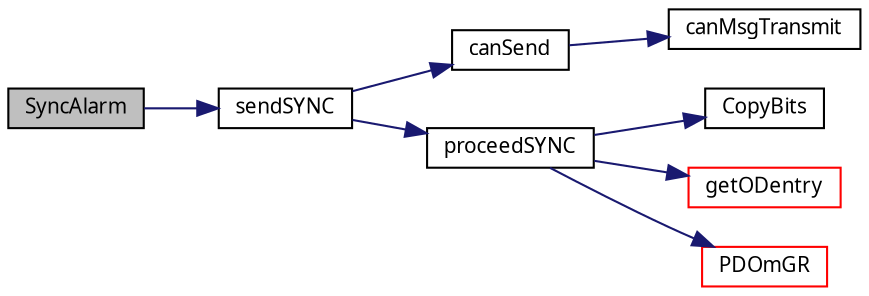 digraph G
{
  edge [fontname="FreeSans.ttf",fontsize=10,labelfontname="FreeSans.ttf",labelfontsize=10];
  node [fontname="FreeSans.ttf",fontsize=10,shape=record];
  rankdir=LR;
  Node1 [label="SyncAlarm",height=0.2,width=0.4,color="black", fillcolor="grey75", style="filled" fontcolor="black"];
  Node1 -> Node2 [color="midnightblue",fontsize=10,style="solid",fontname="FreeSans.ttf"];
  Node2 [label="sendSYNC",height=0.2,width=0.4,color="black", fillcolor="white", style="filled",URL="$sync_8c.html#0bcc501eb14c12365ffbaa3453905b50"];
  Node2 -> Node3 [color="midnightblue",fontsize=10,style="solid",fontname="FreeSans.ttf"];
  Node3 [label="canSend",height=0.2,width=0.4,color="black", fillcolor="white", style="filled",URL="$canOpenDriver_8c.html#b57b4b3c000e9f61135175495e874977"];
  Node3 -> Node4 [color="midnightblue",fontsize=10,style="solid",fontname="FreeSans.ttf"];
  Node4 [label="canMsgTransmit",height=0.2,width=0.4,color="black", fillcolor="white", style="filled",URL="$canOpenDriver_8c.html#2f2d1ed55cfd9d7f85883f8d70d318ba"];
  Node2 -> Node5 [color="midnightblue",fontsize=10,style="solid",fontname="FreeSans.ttf"];
  Node5 [label="proceedSYNC",height=0.2,width=0.4,color="black", fillcolor="white", style="filled",URL="$sync_8c.html#80cadcba23dc859db8a8d3f52789d6d1"];
  Node5 -> Node6 [color="midnightblue",fontsize=10,style="solid",fontname="FreeSans.ttf"];
  Node6 [label="CopyBits",height=0.2,width=0.4,color="black", fillcolor="white", style="filled",URL="$pdo_8c.html#e468510c9f77f502207d961d26389918"];
  Node5 -> Node7 [color="midnightblue",fontsize=10,style="solid",fontname="FreeSans.ttf"];
  Node7 [label="getODentry",height=0.2,width=0.4,color="red", fillcolor="white", style="filled",URL="$objacces_8c.html#39c263a4bc5d2d824fefe22fdb4c2dac"];
  Node5 -> Node8 [color="midnightblue",fontsize=10,style="solid",fontname="FreeSans.ttf"];
  Node8 [label="PDOmGR",height=0.2,width=0.4,color="red", fillcolor="white", style="filled",URL="$pdo_8c.html#298b8291fa35cca22264cf8a70bf138a"];
}
